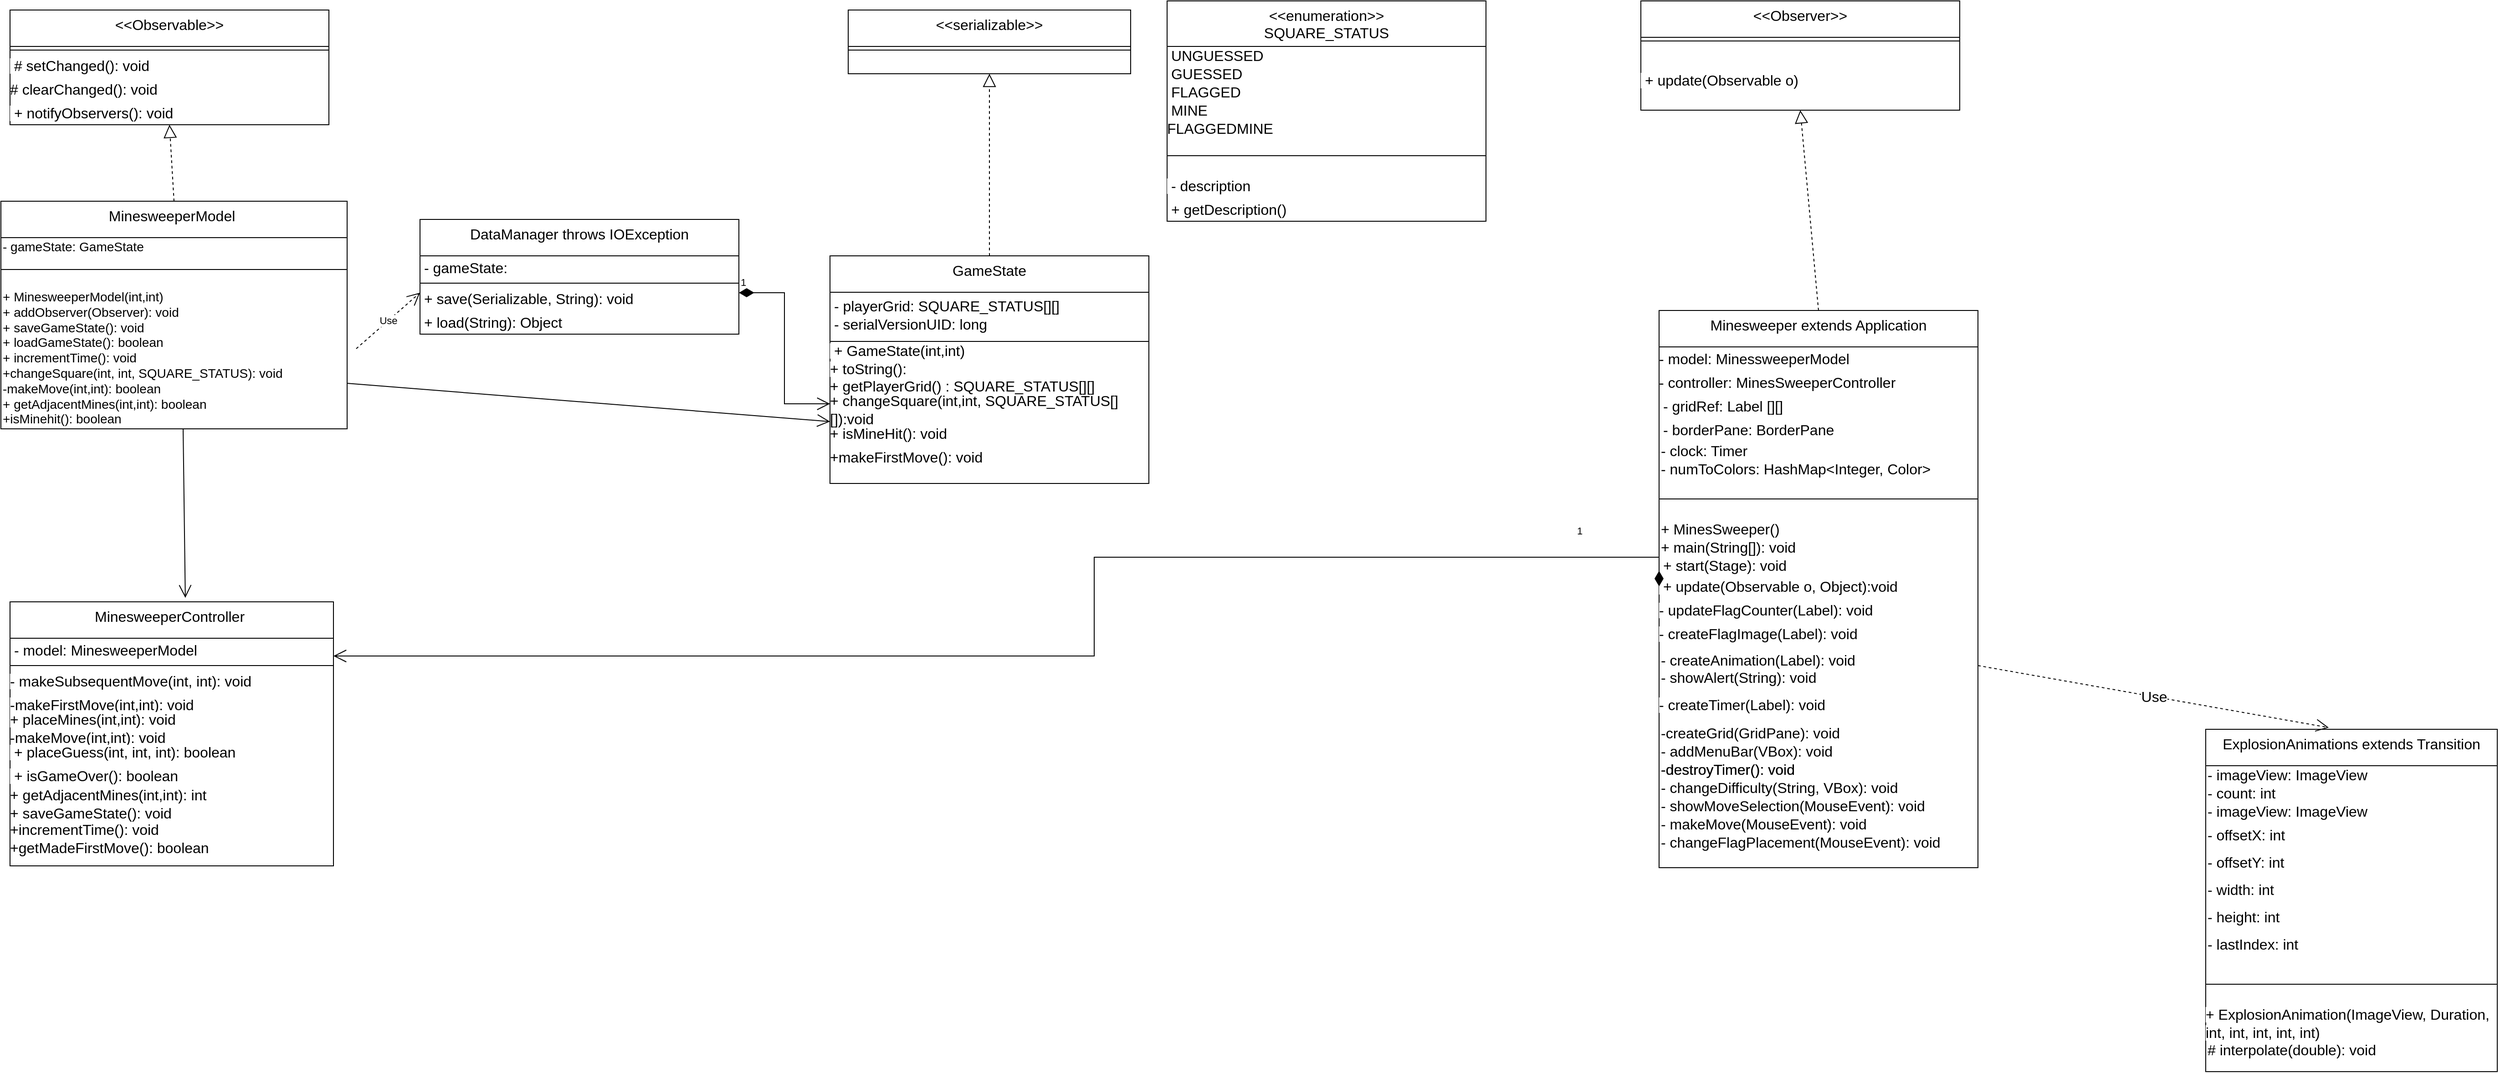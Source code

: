 <mxfile version="18.0.0" type="device"><diagram id="32RAM_vbWGnrQThbUwEs" name="Page-1"><mxGraphModel dx="1583" dy="808" grid="1" gridSize="10" guides="1" tooltips="1" connect="1" arrows="1" fold="1" page="0" pageScale="1" pageWidth="850" pageHeight="1100" background="none" math="0" shadow="0"><root><mxCell id="0"/><mxCell id="1" parent="0"/><mxCell id="8oMG6KRHnl_UO3uFPvoY-2" value="MinesweeperModel " style="swimlane;fontStyle=0;align=center;verticalAlign=top;childLayout=stackLayout;horizontal=1;startSize=40;horizontalStack=0;resizeParent=1;resizeLast=0;collapsible=1;marginBottom=0;rounded=0;shadow=0;strokeWidth=1;fontSize=16;" parent="1" vertex="1"><mxGeometry x="-260" y="230" width="380" height="250" as="geometry"><mxRectangle x="230" y="140" width="160" height="26" as="alternateBounds"/></mxGeometry></mxCell><mxCell id="hag7z60jDCRsUuT2rI0G-13" value="&lt;font style=&quot;font-size: 14px;&quot;&gt;- gameState: GameState&lt;/font&gt;" style="text;html=1;align=left;verticalAlign=middle;resizable=0;points=[];autosize=1;strokeColor=none;fillColor=none;" parent="8oMG6KRHnl_UO3uFPvoY-2" vertex="1"><mxGeometry y="40" width="380" height="20" as="geometry"/></mxCell><mxCell id="8oMG6KRHnl_UO3uFPvoY-8" value="" style="line;html=1;strokeWidth=1;align=left;verticalAlign=middle;spacingTop=-1;spacingLeft=3;spacingRight=3;rotatable=0;labelPosition=right;points=[];portConstraint=eastwest;fontStyle=0;fontSize=16;spacing=0;" parent="8oMG6KRHnl_UO3uFPvoY-2" vertex="1"><mxGeometry y="60" width="380" height="30" as="geometry"/></mxCell><mxCell id="hag7z60jDCRsUuT2rI0G-14" value="&lt;font style=&quot;font-size: 14px;&quot;&gt;&lt;span style=&quot;&quot;&gt;+ MinesweeperModel(int,int)&lt;/span&gt;&lt;br&gt;+ addObserver(Observer): void&lt;br&gt; + saveGameState(): void&lt;br&gt;+ loadGameState(): boolean&lt;br&gt;+ incrementTime(): void&lt;br&gt;+changeSquare(int, int, SQUARE_STATUS): void&lt;br&gt;-makeMove(int,int): boolean&lt;br&gt;+ getAdjacentMines(int,int): boolean&lt;br&gt;+isMinehit(): boolean&lt;/font&gt;" style="text;whiteSpace=wrap;html=1;" parent="8oMG6KRHnl_UO3uFPvoY-2" vertex="1"><mxGeometry y="90" width="380" height="110" as="geometry"/></mxCell><mxCell id="8oMG6KRHnl_UO3uFPvoY-21" value="Use" style="endArrow=open;endSize=12;dashed=1;html=1;rounded=0;exitX=1;exitY=0.75;exitDx=0;exitDy=0;entryX=0;entryY=0.25;entryDx=0;entryDy=0;" parent="1" target="aG0zTUM6U7anJg-ea2tG-18" edge="1"><mxGeometry width="160" relative="1" as="geometry"><mxPoint x="130" y="392" as="sourcePoint"/><mxPoint x="200" y="327" as="targetPoint"/></mxGeometry></mxCell><mxCell id="8oMG6KRHnl_UO3uFPvoY-22" value="GameState" style="swimlane;fontStyle=0;align=center;verticalAlign=top;childLayout=stackLayout;horizontal=1;startSize=40;horizontalStack=0;resizeParent=1;resizeLast=0;collapsible=1;marginBottom=0;rounded=0;shadow=0;strokeWidth=1;fontSize=16;" parent="1" vertex="1"><mxGeometry x="650" y="290" width="350" height="250" as="geometry"><mxRectangle x="230" y="140" width="160" height="26" as="alternateBounds"/></mxGeometry></mxCell><mxCell id="Xf93HFTaHOOhmY1Ogsak-41" value="&amp;nbsp;- playerGrid: SQUARE_STATUS[][]&lt;br&gt;&amp;nbsp;- serialVersionUID: long" style="text;html=1;strokeColor=none;fillColor=none;align=left;verticalAlign=middle;whiteSpace=wrap;rounded=0;fontSize=16;spacing=0;" parent="8oMG6KRHnl_UO3uFPvoY-22" vertex="1"><mxGeometry y="40" width="350" height="50" as="geometry"/></mxCell><mxCell id="8oMG6KRHnl_UO3uFPvoY-24" value="" style="line;html=1;strokeWidth=1;align=left;verticalAlign=middle;spacingTop=-1;spacingLeft=3;spacingRight=3;rotatable=0;labelPosition=right;points=[];portConstraint=eastwest;fontStyle=0;fontSize=16;spacing=0;" parent="8oMG6KRHnl_UO3uFPvoY-22" vertex="1"><mxGeometry y="90" width="350" height="8" as="geometry"/></mxCell><mxCell id="8oMG6KRHnl_UO3uFPvoY-26" value="&lt;span style=&quot;font-size: 16px ; background-color: rgb(255 , 255 , 255)&quot;&gt;&amp;nbsp;&lt;/span&gt;+ GameState(int,int)&lt;span style=&quot;font-size: 16px ; background-color: rgb(255 , 255 , 255)&quot;&gt;&lt;br&gt;+ toString():&lt;/span&gt;" style="text;html=1;strokeColor=none;fillColor=none;align=left;verticalAlign=middle;whiteSpace=wrap;rounded=0;fontSize=16;spacing=0;" parent="8oMG6KRHnl_UO3uFPvoY-22" vertex="1"><mxGeometry y="98" width="350" height="32" as="geometry"/></mxCell><mxCell id="8oMG6KRHnl_UO3uFPvoY-27" value="+ getPlayerGrid() : SQUARE_STATUS[][]" style="text;html=1;strokeColor=none;fillColor=none;align=left;verticalAlign=middle;whiteSpace=wrap;rounded=0;fontSize=16;spacing=0;" parent="8oMG6KRHnl_UO3uFPvoY-22" vertex="1"><mxGeometry y="130" width="350" height="26" as="geometry"/></mxCell><mxCell id="8oMG6KRHnl_UO3uFPvoY-28" value="+ changeSquare(int,int, SQUARE_STATUS[][]):void" style="text;html=1;strokeColor=none;fillColor=none;align=left;verticalAlign=middle;whiteSpace=wrap;rounded=0;fontSize=16;spacing=0;" parent="8oMG6KRHnl_UO3uFPvoY-22" vertex="1"><mxGeometry y="156" width="350" height="26" as="geometry"/></mxCell><mxCell id="Xf93HFTaHOOhmY1Ogsak-43" value="+ isMineHit(): void" style="text;html=1;strokeColor=none;fillColor=none;align=left;verticalAlign=middle;whiteSpace=wrap;rounded=0;fontSize=16;spacing=0;" parent="8oMG6KRHnl_UO3uFPvoY-22" vertex="1"><mxGeometry y="182" width="350" height="26" as="geometry"/></mxCell><mxCell id="hag7z60jDCRsUuT2rI0G-24" value="+makeFirstMove(): void" style="text;html=1;strokeColor=none;fillColor=none;align=left;verticalAlign=middle;whiteSpace=wrap;rounded=0;fontSize=16;spacing=0;" parent="8oMG6KRHnl_UO3uFPvoY-22" vertex="1"><mxGeometry y="208" width="350" height="26" as="geometry"/></mxCell><mxCell id="8oMG6KRHnl_UO3uFPvoY-30" value="Minesweeper extends Application" style="swimlane;fontStyle=0;align=center;verticalAlign=top;childLayout=stackLayout;horizontal=1;startSize=40;horizontalStack=0;resizeParent=1;resizeLast=0;collapsible=1;marginBottom=0;rounded=0;shadow=0;strokeWidth=1;fontSize=16;" parent="1" vertex="1"><mxGeometry x="1560" y="350" width="350" height="612" as="geometry"><mxRectangle x="230" y="140" width="160" height="26" as="alternateBounds"/></mxGeometry></mxCell><mxCell id="8oMG6KRHnl_UO3uFPvoY-31" value="- model: MinessweeperModel" style="text;html=1;strokeColor=none;fillColor=none;align=left;verticalAlign=middle;whiteSpace=wrap;rounded=0;fontSize=16;spacing=0;" parent="8oMG6KRHnl_UO3uFPvoY-30" vertex="1"><mxGeometry y="40" width="350" height="26" as="geometry"/></mxCell><mxCell id="n72NeCd7oJvhfwZ0XKCt-16" value="- controller: MinesSweeperController" style="text;html=1;strokeColor=none;fillColor=none;align=left;verticalAlign=middle;whiteSpace=wrap;rounded=0;fontSize=16;spacing=0;" parent="8oMG6KRHnl_UO3uFPvoY-30" vertex="1"><mxGeometry y="66" width="350" height="26" as="geometry"/></mxCell><mxCell id="aG0zTUM6U7anJg-ea2tG-5" value="&amp;nbsp;- gridRef: Label [][]" style="text;html=1;strokeColor=none;fillColor=none;align=left;verticalAlign=middle;whiteSpace=wrap;rounded=0;fontSize=16;spacing=0;" parent="8oMG6KRHnl_UO3uFPvoY-30" vertex="1"><mxGeometry y="92" width="350" height="26" as="geometry"/></mxCell><mxCell id="n72NeCd7oJvhfwZ0XKCt-17" value="&amp;nbsp;- borderPane: BorderPane" style="text;html=1;strokeColor=none;fillColor=none;align=left;verticalAlign=middle;whiteSpace=wrap;rounded=0;fontSize=16;spacing=0;" parent="8oMG6KRHnl_UO3uFPvoY-30" vertex="1"><mxGeometry y="118" width="350" height="26" as="geometry"/></mxCell><mxCell id="hag7z60jDCRsUuT2rI0G-27" value="&lt;font style=&quot;font-size: 16px;&quot;&gt;- clock: Timer&lt;/font&gt;" style="text;html=1;align=left;verticalAlign=middle;resizable=0;points=[];autosize=1;strokeColor=none;fillColor=none;fontSize=14;" parent="8oMG6KRHnl_UO3uFPvoY-30" vertex="1"><mxGeometry y="144" width="350" height="20" as="geometry"/></mxCell><mxCell id="hag7z60jDCRsUuT2rI0G-28" value="&lt;div style=&quot;&quot;&gt;&lt;span style=&quot;background-color: initial;&quot;&gt;- numToColors: HashMap&amp;lt;Integer, Color&amp;gt;&lt;/span&gt;&lt;/div&gt;" style="text;html=1;align=left;verticalAlign=middle;resizable=0;points=[];autosize=1;strokeColor=none;fillColor=none;fontSize=16;" parent="8oMG6KRHnl_UO3uFPvoY-30" vertex="1"><mxGeometry y="164" width="350" height="20" as="geometry"/></mxCell><mxCell id="8oMG6KRHnl_UO3uFPvoY-33" value="" style="line;html=1;strokeWidth=1;align=left;verticalAlign=middle;spacingTop=-1;spacingLeft=3;spacingRight=3;rotatable=0;labelPosition=right;points=[];portConstraint=eastwest;fontStyle=0;fontSize=16;spacing=0;" parent="8oMG6KRHnl_UO3uFPvoY-30" vertex="1"><mxGeometry y="184" width="350" height="46" as="geometry"/></mxCell><mxCell id="hag7z60jDCRsUuT2rI0G-29" value="+ MinesSweeper()&lt;br&gt;+ main(String[]): void&lt;br&gt;" style="text;html=1;align=left;verticalAlign=middle;resizable=0;points=[];autosize=1;strokeColor=none;fillColor=none;fontSize=16;" parent="8oMG6KRHnl_UO3uFPvoY-30" vertex="1"><mxGeometry y="230" width="350" height="40" as="geometry"/></mxCell><mxCell id="8oMG6KRHnl_UO3uFPvoY-35" value="&lt;span style=&quot;background-color: rgb(255 , 255 , 255)&quot;&gt;&amp;nbsp;+ start(Stage): void&lt;br&gt;&lt;/span&gt;" style="text;html=1;strokeColor=none;fillColor=none;align=left;verticalAlign=middle;whiteSpace=wrap;rounded=0;fontSize=16;spacing=0;" parent="8oMG6KRHnl_UO3uFPvoY-30" vertex="1"><mxGeometry y="270" width="350" height="20" as="geometry"/></mxCell><mxCell id="8oMG6KRHnl_UO3uFPvoY-39" value="&lt;span style=&quot;font-size: 16px ; background-color: rgb(255 , 255 , 255)&quot;&gt;&amp;nbsp;+ update(Observable o, Object):void&lt;br&gt;&lt;/span&gt;" style="text;html=1;strokeColor=none;fillColor=none;align=left;verticalAlign=middle;whiteSpace=wrap;rounded=0;fontSize=16;spacing=0;" parent="8oMG6KRHnl_UO3uFPvoY-30" vertex="1"><mxGeometry y="290" width="350" height="26" as="geometry"/></mxCell><mxCell id="8oMG6KRHnl_UO3uFPvoY-36" value="&lt;span style=&quot;font-size: 16px ; background-color: rgb(255 , 255 , 255)&quot;&gt;- updateFlagCounter(Label): void&lt;br&gt;&lt;/span&gt;" style="text;html=1;strokeColor=none;fillColor=none;align=left;verticalAlign=middle;whiteSpace=wrap;rounded=0;fontSize=16;spacing=0;" parent="8oMG6KRHnl_UO3uFPvoY-30" vertex="1"><mxGeometry y="316" width="350" height="26" as="geometry"/></mxCell><mxCell id="Xf93HFTaHOOhmY1Ogsak-11" value="&lt;span style=&quot;font-size: 16px ; background-color: rgb(255 , 255 , 255)&quot;&gt;- createFlagImage(Label): void&lt;br&gt;&lt;/span&gt;" style="text;html=1;strokeColor=none;fillColor=none;align=left;verticalAlign=middle;whiteSpace=wrap;rounded=0;fontSize=16;spacing=0;" parent="8oMG6KRHnl_UO3uFPvoY-30" vertex="1"><mxGeometry y="342" width="350" height="26" as="geometry"/></mxCell><mxCell id="Xf93HFTaHOOhmY1Ogsak-17" value="&lt;font face=&quot;helvetica&quot;&gt;&lt;span style=&quot;font-size: 16px;&quot;&gt;- createAnimation(Label): void&lt;br&gt;- showAlert(String): void&lt;br&gt;&lt;br&gt;&lt;br&gt;&lt;br&gt;&lt;/span&gt;&lt;/font&gt;" style="text;whiteSpace=wrap;html=1;" parent="8oMG6KRHnl_UO3uFPvoY-30" vertex="1"><mxGeometry y="368" width="350" height="44" as="geometry"/></mxCell><mxCell id="8oMG6KRHnl_UO3uFPvoY-38" value="&lt;span style=&quot;font-size: 16px ; background-color: rgb(255 , 255 , 255)&quot;&gt;- createTimer(Label): void&lt;br&gt;&lt;/span&gt;" style="text;html=1;strokeColor=none;fillColor=none;align=left;verticalAlign=middle;whiteSpace=wrap;rounded=0;fontSize=16;spacing=0;" parent="8oMG6KRHnl_UO3uFPvoY-30" vertex="1"><mxGeometry y="412" width="350" height="42" as="geometry"/></mxCell><mxCell id="hag7z60jDCRsUuT2rI0G-30" value="&lt;div style=&quot;&quot;&gt;&lt;span style=&quot;background-color: initial;&quot;&gt;-createGrid(GridPane): void&lt;/span&gt;&lt;/div&gt;" style="text;html=1;align=left;verticalAlign=middle;resizable=0;points=[];autosize=1;strokeColor=none;fillColor=none;fontSize=16;" parent="8oMG6KRHnl_UO3uFPvoY-30" vertex="1"><mxGeometry y="454" width="350" height="20" as="geometry"/></mxCell><mxCell id="hag7z60jDCRsUuT2rI0G-31" value="- addMenuBar(VBox): void" style="text;html=1;align=left;verticalAlign=middle;resizable=0;points=[];autosize=1;strokeColor=none;fillColor=none;fontSize=16;" parent="8oMG6KRHnl_UO3uFPvoY-30" vertex="1"><mxGeometry y="474" width="350" height="20" as="geometry"/></mxCell><mxCell id="hag7z60jDCRsUuT2rI0G-32" value="-destroyTimer(): void" style="text;html=1;align=left;verticalAlign=middle;resizable=0;points=[];autosize=1;strokeColor=none;fillColor=none;fontSize=16;" parent="8oMG6KRHnl_UO3uFPvoY-30" vertex="1"><mxGeometry y="494" width="350" height="20" as="geometry"/></mxCell><mxCell id="hag7z60jDCRsUuT2rI0G-34" value="- changeDifficulty(String, VBox): void" style="text;html=1;align=left;verticalAlign=middle;resizable=0;points=[];autosize=1;strokeColor=none;fillColor=none;fontSize=16;" parent="8oMG6KRHnl_UO3uFPvoY-30" vertex="1"><mxGeometry y="514" width="350" height="20" as="geometry"/></mxCell><mxCell id="hag7z60jDCRsUuT2rI0G-35" value="- showMoveSelection(MouseEvent): void" style="text;html=1;align=left;verticalAlign=middle;resizable=0;points=[];autosize=1;strokeColor=none;fillColor=none;fontSize=16;" parent="8oMG6KRHnl_UO3uFPvoY-30" vertex="1"><mxGeometry y="534" width="350" height="20" as="geometry"/></mxCell><mxCell id="hag7z60jDCRsUuT2rI0G-36" value="- makeMove(MouseEvent): void" style="text;html=1;align=left;verticalAlign=middle;resizable=0;points=[];autosize=1;strokeColor=none;fillColor=none;fontSize=16;" parent="8oMG6KRHnl_UO3uFPvoY-30" vertex="1"><mxGeometry y="554" width="350" height="20" as="geometry"/></mxCell><mxCell id="hag7z60jDCRsUuT2rI0G-37" value="- changeFlagPlacement(MouseEvent): void&amp;nbsp;" style="text;html=1;align=left;verticalAlign=middle;resizable=0;points=[];autosize=1;strokeColor=none;fillColor=none;fontSize=16;" parent="8oMG6KRHnl_UO3uFPvoY-30" vertex="1"><mxGeometry y="574" width="350" height="20" as="geometry"/></mxCell><mxCell id="8oMG6KRHnl_UO3uFPvoY-40" value="" style="endArrow=block;dashed=1;endFill=0;endSize=12;html=1;rounded=0;exitX=0.5;exitY=0;exitDx=0;exitDy=0;entryX=0.5;entryY=1;entryDx=0;entryDy=0;" parent="1" source="8oMG6KRHnl_UO3uFPvoY-30" target="8oMG6KRHnl_UO3uFPvoY-41" edge="1"><mxGeometry width="160" relative="1" as="geometry"><mxPoint x="700" y="520" as="sourcePoint"/><mxPoint x="1280" y="390" as="targetPoint"/></mxGeometry></mxCell><mxCell id="8oMG6KRHnl_UO3uFPvoY-41" value="&lt;&lt;Observer&gt;&gt;" style="swimlane;fontStyle=0;align=center;verticalAlign=top;childLayout=stackLayout;horizontal=1;startSize=40;horizontalStack=0;resizeParent=1;resizeLast=0;collapsible=1;marginBottom=0;rounded=0;shadow=0;strokeWidth=1;fontSize=16;" parent="1" vertex="1"><mxGeometry x="1540" y="10" width="350" height="120" as="geometry"><mxRectangle x="230" y="140" width="160" height="26" as="alternateBounds"/></mxGeometry></mxCell><mxCell id="8oMG6KRHnl_UO3uFPvoY-43" value="" style="line;html=1;strokeWidth=1;align=left;verticalAlign=middle;spacingTop=-1;spacingLeft=3;spacingRight=3;rotatable=0;labelPosition=right;points=[];portConstraint=eastwest;fontStyle=0;fontSize=16;spacing=0;" parent="8oMG6KRHnl_UO3uFPvoY-41" vertex="1"><mxGeometry y="40" width="350" height="8" as="geometry"/></mxCell><mxCell id="8oMG6KRHnl_UO3uFPvoY-48" value="&lt;span style=&quot;font-size: 16px ; background-color: rgb(255 , 255 , 255)&quot;&gt;&lt;br&gt;&lt;/span&gt;" style="text;html=1;strokeColor=none;fillColor=none;align=left;verticalAlign=middle;whiteSpace=wrap;rounded=0;fontSize=16;spacing=0;" parent="8oMG6KRHnl_UO3uFPvoY-41" vertex="1"><mxGeometry y="48" width="350" height="26" as="geometry"/></mxCell><mxCell id="8oMG6KRHnl_UO3uFPvoY-49" value="&lt;span style=&quot;font-size: 16px ; background-color: rgb(255 , 255 , 255)&quot;&gt;&amp;nbsp;+ update(Observable o)&lt;br&gt;&lt;/span&gt;" style="text;html=1;strokeColor=none;fillColor=none;align=left;verticalAlign=middle;whiteSpace=wrap;rounded=0;fontSize=16;spacing=0;" parent="8oMG6KRHnl_UO3uFPvoY-41" vertex="1"><mxGeometry y="74" width="350" height="26" as="geometry"/></mxCell><mxCell id="8oMG6KRHnl_UO3uFPvoY-57" value="&lt;&lt;Observable&gt;&gt;" style="swimlane;fontStyle=0;align=center;verticalAlign=top;childLayout=stackLayout;horizontal=1;startSize=40;horizontalStack=0;resizeParent=1;resizeLast=0;collapsible=1;marginBottom=0;rounded=0;shadow=0;strokeWidth=1;fontSize=16;" parent="1" vertex="1"><mxGeometry x="-250" y="20" width="350" height="126" as="geometry"><mxRectangle x="230" y="140" width="160" height="26" as="alternateBounds"/></mxGeometry></mxCell><mxCell id="8oMG6KRHnl_UO3uFPvoY-58" value="" style="line;html=1;strokeWidth=1;align=left;verticalAlign=middle;spacingTop=-1;spacingLeft=3;spacingRight=3;rotatable=0;labelPosition=right;points=[];portConstraint=eastwest;fontStyle=0;fontSize=16;spacing=0;" parent="8oMG6KRHnl_UO3uFPvoY-57" vertex="1"><mxGeometry y="40" width="350" height="8" as="geometry"/></mxCell><mxCell id="8oMG6KRHnl_UO3uFPvoY-59" value="&lt;span style=&quot;font-size: 16px ; background-color: rgb(255 , 255 , 255)&quot;&gt;&amp;nbsp;# setChanged(): void&lt;br&gt;&lt;/span&gt;" style="text;html=1;strokeColor=none;fillColor=none;align=left;verticalAlign=middle;whiteSpace=wrap;rounded=0;fontSize=16;spacing=0;" parent="8oMG6KRHnl_UO3uFPvoY-57" vertex="1"><mxGeometry y="48" width="350" height="26" as="geometry"/></mxCell><mxCell id="_l9tWdlPSDdNwdcUCVwG-1" value="# clearChanged(): void" style="text;html=1;strokeColor=none;fillColor=none;align=left;verticalAlign=middle;whiteSpace=wrap;rounded=0;fontSize=16;spacing=0;" parent="8oMG6KRHnl_UO3uFPvoY-57" vertex="1"><mxGeometry y="74" width="350" height="26" as="geometry"/></mxCell><mxCell id="8oMG6KRHnl_UO3uFPvoY-60" value="&lt;span style=&quot;font-size: 16px ; background-color: rgb(255 , 255 , 255)&quot;&gt;&amp;nbsp;+ notifyObservers(): void&lt;br&gt;&lt;/span&gt;" style="text;html=1;strokeColor=none;fillColor=none;align=left;verticalAlign=middle;whiteSpace=wrap;rounded=0;fontSize=16;spacing=0;" parent="8oMG6KRHnl_UO3uFPvoY-57" vertex="1"><mxGeometry y="100" width="350" height="26" as="geometry"/></mxCell><mxCell id="8oMG6KRHnl_UO3uFPvoY-61" value="" style="endArrow=block;dashed=1;endFill=0;endSize=12;html=1;rounded=0;exitX=0.5;exitY=0;exitDx=0;exitDy=0;entryX=0.5;entryY=1;entryDx=0;entryDy=0;" parent="1" source="8oMG6KRHnl_UO3uFPvoY-2" target="8oMG6KRHnl_UO3uFPvoY-57" edge="1"><mxGeometry width="160" relative="1" as="geometry"><mxPoint x="210" y="350" as="sourcePoint"/><mxPoint x="250" y="150" as="targetPoint"/></mxGeometry></mxCell><mxCell id="8oMG6KRHnl_UO3uFPvoY-62" value="&lt;&lt;enumeration&gt;&gt;&#10;SQUARE_STATUS" style="swimlane;fontStyle=0;align=center;verticalAlign=top;childLayout=stackLayout;horizontal=1;startSize=50;horizontalStack=0;resizeParent=1;resizeLast=0;collapsible=1;marginBottom=0;rounded=0;shadow=0;strokeWidth=1;fontSize=16;" parent="1" vertex="1"><mxGeometry x="1020" y="10" width="350" height="242" as="geometry"><mxRectangle x="230" y="140" width="160" height="26" as="alternateBounds"/></mxGeometry></mxCell><mxCell id="8oMG6KRHnl_UO3uFPvoY-69" value="&amp;nbsp;UNGUESSED" style="text;html=1;strokeColor=none;fillColor=none;align=left;verticalAlign=middle;whiteSpace=wrap;rounded=0;fontSize=16;spacing=0;" parent="8oMG6KRHnl_UO3uFPvoY-62" vertex="1"><mxGeometry y="50" width="350" height="20" as="geometry"/></mxCell><mxCell id="8oMG6KRHnl_UO3uFPvoY-70" value="&amp;nbsp;GUESSED" style="text;html=1;strokeColor=none;fillColor=none;align=left;verticalAlign=middle;whiteSpace=wrap;rounded=0;fontSize=16;spacing=0;" parent="8oMG6KRHnl_UO3uFPvoY-62" vertex="1"><mxGeometry y="70" width="350" height="20" as="geometry"/></mxCell><mxCell id="8oMG6KRHnl_UO3uFPvoY-71" value="&amp;nbsp;FLAGGED" style="text;html=1;strokeColor=none;fillColor=none;align=left;verticalAlign=middle;whiteSpace=wrap;rounded=0;fontSize=16;spacing=0;" parent="8oMG6KRHnl_UO3uFPvoY-62" vertex="1"><mxGeometry y="90" width="350" height="20" as="geometry"/></mxCell><mxCell id="CqT-p_mSyIFKVyP5KMqf-1" value="&amp;nbsp;MINE&lt;br&gt;FLAGGEDMINE" style="text;html=1;strokeColor=none;fillColor=none;align=left;verticalAlign=middle;whiteSpace=wrap;rounded=0;fontSize=16;spacing=0;" parent="8oMG6KRHnl_UO3uFPvoY-62" vertex="1"><mxGeometry y="110" width="350" height="40" as="geometry"/></mxCell><mxCell id="8oMG6KRHnl_UO3uFPvoY-64" value="" style="line;html=1;strokeWidth=1;align=left;verticalAlign=middle;spacingTop=-1;spacingLeft=3;spacingRight=3;rotatable=0;labelPosition=right;points=[];portConstraint=eastwest;fontStyle=0;fontSize=16;spacing=0;" parent="8oMG6KRHnl_UO3uFPvoY-62" vertex="1"><mxGeometry y="150" width="350" height="40" as="geometry"/></mxCell><mxCell id="8oMG6KRHnl_UO3uFPvoY-65" value="&lt;span style=&quot;background-color: rgb(255 , 255 , 255)&quot;&gt;&amp;nbsp;- description&lt;/span&gt;" style="text;html=1;strokeColor=none;fillColor=none;align=left;verticalAlign=middle;whiteSpace=wrap;rounded=0;fontSize=16;spacing=0;" parent="8oMG6KRHnl_UO3uFPvoY-62" vertex="1"><mxGeometry y="190" width="350" height="26" as="geometry"/></mxCell><mxCell id="8oMG6KRHnl_UO3uFPvoY-66" value="&amp;nbsp;+ getDescription()" style="text;html=1;strokeColor=none;fillColor=none;align=left;verticalAlign=middle;whiteSpace=wrap;rounded=0;fontSize=16;spacing=0;" parent="8oMG6KRHnl_UO3uFPvoY-62" vertex="1"><mxGeometry y="216" width="350" height="26" as="geometry"/></mxCell><mxCell id="8oMG6KRHnl_UO3uFPvoY-73" value="MinesweeperController " style="swimlane;fontStyle=0;align=center;verticalAlign=top;childLayout=stackLayout;horizontal=1;startSize=40;horizontalStack=0;resizeParent=1;resizeLast=0;collapsible=1;marginBottom=0;rounded=0;shadow=0;strokeWidth=1;fontSize=16;" parent="1" vertex="1"><mxGeometry x="-250" y="670" width="355" height="290" as="geometry"><mxRectangle x="230" y="140" width="160" height="26" as="alternateBounds"/></mxGeometry></mxCell><mxCell id="8oMG6KRHnl_UO3uFPvoY-74" value="&amp;nbsp;- model: MinesweeperModel" style="text;html=1;strokeColor=none;fillColor=none;align=left;verticalAlign=middle;whiteSpace=wrap;rounded=0;fontSize=16;spacing=0;" parent="8oMG6KRHnl_UO3uFPvoY-73" vertex="1"><mxGeometry y="40" width="355" height="26" as="geometry"/></mxCell><mxCell id="8oMG6KRHnl_UO3uFPvoY-76" value="" style="line;html=1;strokeWidth=1;align=left;verticalAlign=middle;spacingTop=-1;spacingLeft=3;spacingRight=3;rotatable=0;labelPosition=right;points=[];portConstraint=eastwest;fontStyle=0;fontSize=16;spacing=0;" parent="8oMG6KRHnl_UO3uFPvoY-73" vertex="1"><mxGeometry y="66" width="355" height="8" as="geometry"/></mxCell><mxCell id="8oMG6KRHnl_UO3uFPvoY-78" value="&lt;span style=&quot;font-size: 16px ; background-color: rgb(255 , 255 , 255)&quot;&gt;- makeSubsequentMove(int, int): void&lt;/span&gt;" style="text;html=1;strokeColor=none;fillColor=none;align=left;verticalAlign=middle;whiteSpace=wrap;rounded=0;fontSize=16;spacing=0;" parent="8oMG6KRHnl_UO3uFPvoY-73" vertex="1"><mxGeometry y="74" width="355" height="26" as="geometry"/></mxCell><mxCell id="Xf93HFTaHOOhmY1Ogsak-46" value="&lt;span style=&quot;background-color: rgb(255 , 255 , 255)&quot;&gt;-makeFirstMove(int,int): void&lt;/span&gt;" style="text;html=1;strokeColor=none;fillColor=none;align=left;verticalAlign=middle;whiteSpace=wrap;rounded=0;fontSize=16;spacing=0;" parent="8oMG6KRHnl_UO3uFPvoY-73" vertex="1"><mxGeometry y="100" width="355" height="26" as="geometry"/></mxCell><mxCell id="8oMG6KRHnl_UO3uFPvoY-79" value="&lt;span style=&quot;font-size: 16px ; background-color: rgb(255 , 255 , 255)&quot;&gt;+ placeMines(int,int): void&lt;br&gt;&lt;/span&gt;-makeMove(int,int): void&lt;span style=&quot;font-size: 16px ; background-color: rgb(255 , 255 , 255)&quot;&gt;&lt;br&gt;&lt;/span&gt;" style="text;html=1;strokeColor=none;fillColor=none;align=left;verticalAlign=middle;whiteSpace=wrap;rounded=0;fontSize=16;spacing=0;" parent="8oMG6KRHnl_UO3uFPvoY-73" vertex="1"><mxGeometry y="126" width="355" height="26" as="geometry"/></mxCell><mxCell id="Xf93HFTaHOOhmY1Ogsak-50" value="&lt;span style=&quot;font-size: 16px ; background-color: rgb(255 , 255 , 255)&quot;&gt;&amp;nbsp;+ placeGuess(int, int, int): boolean&lt;/span&gt;" style="text;html=1;strokeColor=none;fillColor=none;align=left;verticalAlign=middle;whiteSpace=wrap;rounded=0;fontSize=16;spacing=0;" parent="8oMG6KRHnl_UO3uFPvoY-73" vertex="1"><mxGeometry y="152" width="355" height="26" as="geometry"/></mxCell><mxCell id="8oMG6KRHnl_UO3uFPvoY-80" value="&lt;span style=&quot;font-size: 16px ; background-color: rgb(255 , 255 , 255)&quot;&gt;&amp;nbsp;+ isGameOver(): boolean&lt;/span&gt;" style="text;html=1;strokeColor=none;fillColor=none;align=left;verticalAlign=middle;whiteSpace=wrap;rounded=0;fontSize=16;spacing=0;" parent="8oMG6KRHnl_UO3uFPvoY-73" vertex="1"><mxGeometry y="178" width="355" height="26" as="geometry"/></mxCell><mxCell id="Xf93HFTaHOOhmY1Ogsak-48" value="+ getAdjacentMines(int,int): int&lt;br&gt;+ saveGameState(): void" style="text;html=1;strokeColor=none;fillColor=none;align=left;verticalAlign=middle;whiteSpace=wrap;rounded=0;fontSize=16;spacing=0;" parent="8oMG6KRHnl_UO3uFPvoY-73" vertex="1"><mxGeometry y="204" width="355" height="36" as="geometry"/></mxCell><mxCell id="aG0zTUM6U7anJg-ea2tG-22" value="+incrementTime(): void&lt;br&gt;+getMadeFirstMove(): boolean" style="text;html=1;strokeColor=none;fillColor=none;align=left;verticalAlign=middle;whiteSpace=wrap;rounded=0;fontSize=16;spacing=0;" parent="8oMG6KRHnl_UO3uFPvoY-73" vertex="1"><mxGeometry y="240" width="355" height="40" as="geometry"/></mxCell><mxCell id="Xf93HFTaHOOhmY1Ogsak-51" value="1" style="endArrow=open;html=1;endSize=12;startArrow=diamondThin;startSize=14;startFill=1;edgeStyle=orthogonalEdgeStyle;align=left;verticalAlign=bottom;rounded=0;entryX=1;entryY=0.75;entryDx=0;entryDy=0;exitX=0;exitY=0.5;exitDx=0;exitDy=0;" parent="1" source="8oMG6KRHnl_UO3uFPvoY-39" target="8oMG6KRHnl_UO3uFPvoY-74" edge="1"><mxGeometry x="-0.844" y="-20" relative="1" as="geometry"><mxPoint x="1120.0" y="710.5" as="sourcePoint"/><mxPoint x="700.0" y="600.0" as="targetPoint"/><mxPoint as="offset"/><Array as="points"><mxPoint x="1160" y="621"/><mxPoint x="940" y="621"/><mxPoint x="940" y="619"/></Array></mxGeometry></mxCell><mxCell id="n72NeCd7oJvhfwZ0XKCt-9" value="&lt;&lt;serializable&gt;&gt;" style="swimlane;fontStyle=0;align=center;verticalAlign=top;childLayout=stackLayout;horizontal=1;startSize=40;horizontalStack=0;resizeParent=1;resizeLast=0;collapsible=1;marginBottom=0;rounded=0;shadow=0;strokeWidth=1;fontSize=16;" parent="1" vertex="1"><mxGeometry x="670" y="20" width="310" height="70" as="geometry"><mxRectangle x="230" y="140" width="160" height="26" as="alternateBounds"/></mxGeometry></mxCell><mxCell id="n72NeCd7oJvhfwZ0XKCt-11" value="" style="line;html=1;strokeWidth=1;align=left;verticalAlign=middle;spacingTop=-1;spacingLeft=3;spacingRight=3;rotatable=0;labelPosition=right;points=[];portConstraint=eastwest;fontStyle=0;fontSize=16;spacing=0;" parent="n72NeCd7oJvhfwZ0XKCt-9" vertex="1"><mxGeometry y="40" width="310" height="8" as="geometry"/></mxCell><mxCell id="n72NeCd7oJvhfwZ0XKCt-13" value="" style="endArrow=block;dashed=1;endFill=0;endSize=12;html=1;rounded=0;exitX=0.5;exitY=0;exitDx=0;exitDy=0;entryX=0.5;entryY=1;entryDx=0;entryDy=0;" parent="1" source="8oMG6KRHnl_UO3uFPvoY-22" target="n72NeCd7oJvhfwZ0XKCt-9" edge="1"><mxGeometry width="160" relative="1" as="geometry"><mxPoint x="1050" y="430" as="sourcePoint"/><mxPoint x="1040" y="340" as="targetPoint"/></mxGeometry></mxCell><mxCell id="aG0zTUM6U7anJg-ea2tG-10" value="DataManager throws IOException" style="swimlane;fontStyle=0;align=center;verticalAlign=top;childLayout=stackLayout;horizontal=1;startSize=40;horizontalStack=0;resizeParent=1;resizeLast=0;collapsible=1;marginBottom=0;rounded=0;shadow=0;strokeWidth=1;fontSize=16;" parent="1" vertex="1"><mxGeometry x="200" y="250" width="350" height="126" as="geometry"><mxRectangle x="230" y="140" width="160" height="26" as="alternateBounds"/></mxGeometry></mxCell><mxCell id="aG0zTUM6U7anJg-ea2tG-11" value="&amp;nbsp;- gameState:&amp;nbsp;" style="text;html=1;strokeColor=none;fillColor=none;align=left;verticalAlign=middle;whiteSpace=wrap;rounded=0;fontSize=16;spacing=0;" parent="aG0zTUM6U7anJg-ea2tG-10" vertex="1"><mxGeometry y="40" width="350" height="26" as="geometry"/></mxCell><mxCell id="aG0zTUM6U7anJg-ea2tG-12" value="" style="line;html=1;strokeWidth=1;align=left;verticalAlign=middle;spacingTop=-1;spacingLeft=3;spacingRight=3;rotatable=0;labelPosition=right;points=[];portConstraint=eastwest;fontStyle=0;fontSize=16;spacing=0;" parent="aG0zTUM6U7anJg-ea2tG-10" vertex="1"><mxGeometry y="66" width="350" height="8" as="geometry"/></mxCell><mxCell id="aG0zTUM6U7anJg-ea2tG-18" value="&amp;nbsp;+ save(Serializable, String): void" style="text;html=1;strokeColor=none;fillColor=none;align=left;verticalAlign=middle;whiteSpace=wrap;rounded=0;fontSize=16;spacing=0;" parent="aG0zTUM6U7anJg-ea2tG-10" vertex="1"><mxGeometry y="74" width="350" height="26" as="geometry"/></mxCell><mxCell id="aG0zTUM6U7anJg-ea2tG-19" value="&amp;nbsp;+ load(String): Object" style="text;html=1;strokeColor=none;fillColor=none;align=left;verticalAlign=middle;whiteSpace=wrap;rounded=0;fontSize=16;spacing=0;" parent="aG0zTUM6U7anJg-ea2tG-10" vertex="1"><mxGeometry y="100" width="350" height="26" as="geometry"/></mxCell><mxCell id="aG0zTUM6U7anJg-ea2tG-17" value="1" style="endArrow=open;html=1;endSize=12;startArrow=diamondThin;startSize=14;startFill=1;edgeStyle=orthogonalEdgeStyle;align=left;verticalAlign=bottom;rounded=0;exitX=1;exitY=0.25;exitDx=0;exitDy=0;entryX=0;entryY=0.25;entryDx=0;entryDy=0;" parent="1" source="aG0zTUM6U7anJg-ea2tG-18" target="8oMG6KRHnl_UO3uFPvoY-28" edge="1"><mxGeometry x="-1" y="3" relative="1" as="geometry"><mxPoint x="550" y="320.5" as="sourcePoint"/><mxPoint x="785" y="210" as="targetPoint"/></mxGeometry></mxCell><mxCell id="hag7z60jDCRsUuT2rI0G-33" value="-destroyTimer(): void" style="text;html=1;align=left;verticalAlign=middle;resizable=0;points=[];autosize=1;strokeColor=none;fillColor=none;fontSize=16;" parent="1" vertex="1"><mxGeometry x="1560" y="844" width="350" height="20" as="geometry"/></mxCell><mxCell id="hag7z60jDCRsUuT2rI0G-38" value="ExplosionAnimations extends Transition" style="swimlane;fontStyle=0;align=center;verticalAlign=top;childLayout=stackLayout;horizontal=1;startSize=40;horizontalStack=0;resizeParent=1;resizeLast=0;collapsible=1;marginBottom=0;rounded=0;shadow=0;strokeWidth=1;fontSize=16;" parent="1" vertex="1"><mxGeometry x="2160" y="810" width="320" height="376" as="geometry"><mxRectangle x="230" y="140" width="160" height="26" as="alternateBounds"/></mxGeometry></mxCell><mxCell id="hag7z60jDCRsUuT2rI0G-41" value="- imageView: ImageView&amp;nbsp;" style="text;html=1;align=left;verticalAlign=middle;resizable=0;points=[];autosize=1;strokeColor=none;fillColor=none;fontSize=16;" parent="hag7z60jDCRsUuT2rI0G-38" vertex="1"><mxGeometry y="40" width="320" height="20" as="geometry"/></mxCell><mxCell id="hag7z60jDCRsUuT2rI0G-42" value="- count: int" style="text;html=1;align=left;verticalAlign=middle;resizable=0;points=[];autosize=1;strokeColor=none;fillColor=none;fontSize=16;" parent="hag7z60jDCRsUuT2rI0G-38" vertex="1"><mxGeometry y="60" width="320" height="20" as="geometry"/></mxCell><mxCell id="hag7z60jDCRsUuT2rI0G-43" value="- imageView: ImageView&amp;nbsp;" style="text;html=1;align=left;verticalAlign=middle;resizable=0;points=[];autosize=1;strokeColor=none;fillColor=none;fontSize=16;" parent="hag7z60jDCRsUuT2rI0G-38" vertex="1"><mxGeometry y="80" width="320" height="20" as="geometry"/></mxCell><mxCell id="hag7z60jDCRsUuT2rI0G-44" value="- offsetX: int" style="text;whiteSpace=wrap;html=1;fontSize=16;" parent="hag7z60jDCRsUuT2rI0G-38" vertex="1"><mxGeometry y="100" width="320" height="30" as="geometry"/></mxCell><mxCell id="hag7z60jDCRsUuT2rI0G-45" value="- offsetY: int" style="text;whiteSpace=wrap;html=1;fontSize=16;" parent="hag7z60jDCRsUuT2rI0G-38" vertex="1"><mxGeometry y="130" width="320" height="30" as="geometry"/></mxCell><mxCell id="hag7z60jDCRsUuT2rI0G-46" value="- width: int" style="text;whiteSpace=wrap;html=1;fontSize=16;" parent="hag7z60jDCRsUuT2rI0G-38" vertex="1"><mxGeometry y="160" width="320" height="30" as="geometry"/></mxCell><mxCell id="hag7z60jDCRsUuT2rI0G-47" value="- height: int" style="text;whiteSpace=wrap;html=1;fontSize=16;" parent="hag7z60jDCRsUuT2rI0G-38" vertex="1"><mxGeometry y="190" width="320" height="30" as="geometry"/></mxCell><mxCell id="hag7z60jDCRsUuT2rI0G-48" value="- lastIndex: int" style="text;whiteSpace=wrap;html=1;fontSize=16;" parent="hag7z60jDCRsUuT2rI0G-38" vertex="1"><mxGeometry y="220" width="320" height="30" as="geometry"/></mxCell><mxCell id="hag7z60jDCRsUuT2rI0G-39" value="" style="line;html=1;strokeWidth=1;align=left;verticalAlign=middle;spacingTop=-1;spacingLeft=3;spacingRight=3;rotatable=0;labelPosition=right;points=[];portConstraint=eastwest;fontStyle=0;fontSize=16;spacing=0;" parent="hag7z60jDCRsUuT2rI0G-38" vertex="1"><mxGeometry y="250" width="320" height="60" as="geometry"/></mxCell><mxCell id="hag7z60jDCRsUuT2rI0G-40" value="&lt;span style=&quot;background-color: rgb(255 , 255 , 255)&quot;&gt;+ ExplosionAnimation(ImageView, Duration, int, int, int, int, int)&lt;br&gt;&lt;/span&gt;" style="text;html=1;strokeColor=none;fillColor=none;align=left;verticalAlign=middle;whiteSpace=wrap;rounded=0;fontSize=16;spacing=0;" parent="hag7z60jDCRsUuT2rI0G-38" vertex="1"><mxGeometry y="310" width="320" height="26" as="geometry"/></mxCell><mxCell id="hag7z60jDCRsUuT2rI0G-49" value="# interpolate(double): void&amp;nbsp;" style="text;whiteSpace=wrap;html=1;fontSize=16;" parent="hag7z60jDCRsUuT2rI0G-38" vertex="1"><mxGeometry y="336" width="320" height="30" as="geometry"/></mxCell><mxCell id="hag7z60jDCRsUuT2rI0G-50" value="Use" style="endArrow=open;endSize=12;dashed=1;html=1;rounded=0;fontSize=16;entryX=0.422;entryY=-0.005;entryDx=0;entryDy=0;entryPerimeter=0;exitX=1;exitY=0.5;exitDx=0;exitDy=0;" parent="1" source="Xf93HFTaHOOhmY1Ogsak-17" target="hag7z60jDCRsUuT2rI0G-38" edge="1"><mxGeometry width="160" relative="1" as="geometry"><mxPoint x="1950" y="740" as="sourcePoint"/><mxPoint x="2110" y="740" as="targetPoint"/></mxGeometry></mxCell><mxCell id="UiqP92Bkl66dorHN2vzD-1" value="" style="endArrow=open;endFill=1;endSize=12;html=1;rounded=0;exitX=1;exitY=1;exitDx=0;exitDy=0;entryX=0;entryY=0;entryDx=0;entryDy=0;" edge="1" parent="1" source="hag7z60jDCRsUuT2rI0G-14" target="Xf93HFTaHOOhmY1Ogsak-43"><mxGeometry width="160" relative="1" as="geometry"><mxPoint x="340" y="500" as="sourcePoint"/><mxPoint x="500" y="500" as="targetPoint"/></mxGeometry></mxCell><mxCell id="UiqP92Bkl66dorHN2vzD-4" value="" style="endArrow=open;endFill=1;endSize=12;html=1;rounded=0;entryX=0.542;entryY=-0.015;entryDx=0;entryDy=0;entryPerimeter=0;" edge="1" parent="1" target="8oMG6KRHnl_UO3uFPvoY-73"><mxGeometry width="160" relative="1" as="geometry"><mxPoint x="-60" y="480" as="sourcePoint"/><mxPoint x="70" y="570" as="targetPoint"/></mxGeometry></mxCell></root></mxGraphModel></diagram></mxfile>